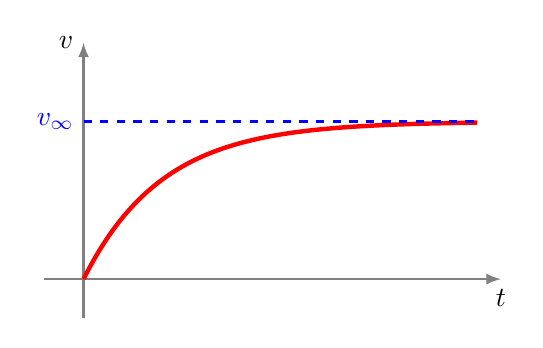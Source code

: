 ﻿\begin{tikzpicture}

  \draw[->,>=latex,thick,gray] (-0.5,0) -- (5.3,0) node[below,black] {$t$};
  \draw[->,>=latex,thick,gray] (0,-0.5) -- (0,3) node[left,black] {$v$};


  \draw[ultra thick, color=red,domain=0:5, smooth,samples=100] plot (\x,{2-2*exp(-\x)});

 \draw[thick, dashed, color=blue] (0,2)--(5,2);

 \node[below,blue, left] at (0,2) {$v_\infty$};

\end{tikzpicture}